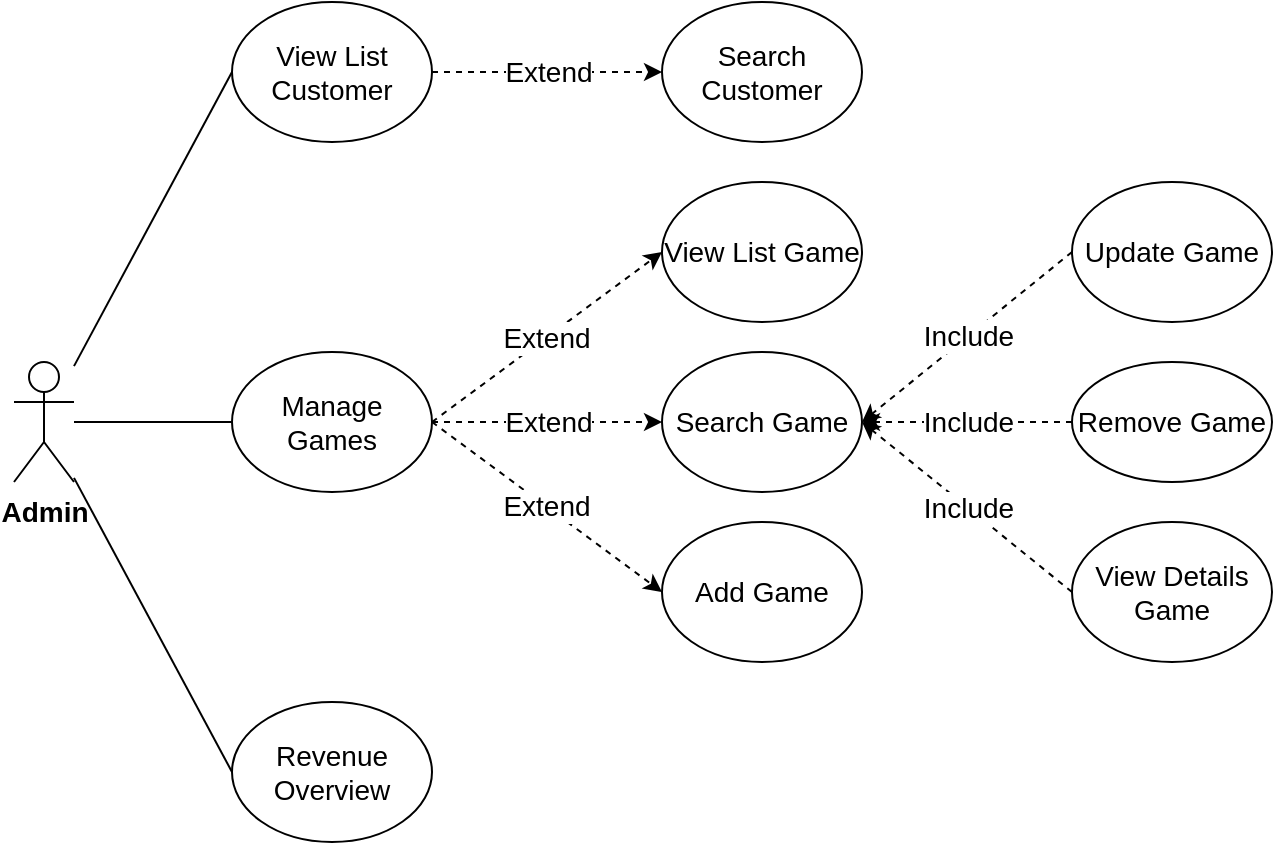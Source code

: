 <mxfile version="20.3.0" type="device"><diagram id="xjahpk4OnbIu6-VgcoBk" name="Page-1"><mxGraphModel dx="1550" dy="929" grid="1" gridSize="10" guides="1" tooltips="1" connect="1" arrows="1" fold="1" page="1" pageScale="1" pageWidth="850" pageHeight="1100" math="0" shadow="0"><root><mxCell id="0"/><mxCell id="1" parent="0"/><mxCell id="w-JGVBisWCpuKK_f6aIq-1" value="&lt;font style=&quot;font-size: 14px;&quot;&gt;&lt;b&gt;Admin&lt;/b&gt;&lt;/font&gt;" style="shape=umlActor;verticalLabelPosition=bottom;verticalAlign=top;html=1;outlineConnect=0;" parent="1" vertex="1"><mxGeometry x="101" y="450" width="30" height="60" as="geometry"/></mxCell><mxCell id="w-JGVBisWCpuKK_f6aIq-18" value="View List Customer" style="ellipse;whiteSpace=wrap;html=1;fontSize=14;" parent="1" vertex="1"><mxGeometry x="210" y="270" width="100" height="70" as="geometry"/></mxCell><mxCell id="w-JGVBisWCpuKK_f6aIq-19" value="Search Customer" style="ellipse;whiteSpace=wrap;html=1;fontSize=14;" parent="1" vertex="1"><mxGeometry x="425" y="270" width="100" height="70" as="geometry"/></mxCell><mxCell id="w-JGVBisWCpuKK_f6aIq-44" value="Manage Games" style="ellipse;whiteSpace=wrap;html=1;fontSize=14;" parent="1" vertex="1"><mxGeometry x="210" y="445" width="100" height="70" as="geometry"/></mxCell><mxCell id="w-JGVBisWCpuKK_f6aIq-45" value="Extend" style="endArrow=classic;html=1;rounded=0;fontSize=14;dashed=1;exitX=1;exitY=0.5;exitDx=0;exitDy=0;entryX=0;entryY=0.5;entryDx=0;entryDy=0;" parent="1" source="w-JGVBisWCpuKK_f6aIq-44" target="w-JGVBisWCpuKK_f6aIq-46" edge="1"><mxGeometry width="50" height="50" relative="1" as="geometry"><mxPoint x="299" y="830" as="sourcePoint"/><mxPoint x="299" y="720" as="targetPoint"/><Array as="points"/></mxGeometry></mxCell><mxCell id="w-JGVBisWCpuKK_f6aIq-46" value="Add Game" style="ellipse;whiteSpace=wrap;html=1;fontSize=14;" parent="1" vertex="1"><mxGeometry x="425" y="530" width="100" height="70" as="geometry"/></mxCell><mxCell id="w-JGVBisWCpuKK_f6aIq-48" value="View Details Game" style="ellipse;whiteSpace=wrap;html=1;fontSize=14;" parent="1" vertex="1"><mxGeometry x="630" y="530" width="100" height="70" as="geometry"/></mxCell><mxCell id="w-JGVBisWCpuKK_f6aIq-49" value="Extend" style="endArrow=classic;html=1;rounded=0;dashed=1;fontSize=14;exitX=1;exitY=0.5;exitDx=0;exitDy=0;entryX=0;entryY=0.5;entryDx=0;entryDy=0;" parent="1" source="w-JGVBisWCpuKK_f6aIq-44" target="w-JGVBisWCpuKK_f6aIq-50" edge="1"><mxGeometry width="50" height="50" relative="1" as="geometry"><mxPoint x="409" y="920" as="sourcePoint"/><mxPoint x="409" y="720" as="targetPoint"/></mxGeometry></mxCell><mxCell id="w-JGVBisWCpuKK_f6aIq-50" value="View List Game" style="ellipse;whiteSpace=wrap;html=1;fontSize=14;" parent="1" vertex="1"><mxGeometry x="425" y="360" width="100" height="70" as="geometry"/></mxCell><mxCell id="w-JGVBisWCpuKK_f6aIq-51" value="Search Game" style="ellipse;whiteSpace=wrap;html=1;fontSize=14;" parent="1" vertex="1"><mxGeometry x="425" y="445" width="100" height="70" as="geometry"/></mxCell><mxCell id="w-JGVBisWCpuKK_f6aIq-52" value="Extend" style="endArrow=classic;html=1;rounded=0;dashed=1;fontSize=14;exitX=1;exitY=0.5;exitDx=0;exitDy=0;entryX=0;entryY=0.5;entryDx=0;entryDy=0;" parent="1" source="w-JGVBisWCpuKK_f6aIq-44" target="w-JGVBisWCpuKK_f6aIq-51" edge="1"><mxGeometry width="50" height="50" relative="1" as="geometry"><mxPoint x="423.995" y="910.501" as="sourcePoint"/><mxPoint x="369" y="760" as="targetPoint"/></mxGeometry></mxCell><mxCell id="w-JGVBisWCpuKK_f6aIq-53" value="Include" style="endArrow=classic;html=1;rounded=0;fontSize=14;dashed=1;exitX=0;exitY=0.5;exitDx=0;exitDy=0;entryX=1;entryY=0.5;entryDx=0;entryDy=0;" parent="1" source="w-JGVBisWCpuKK_f6aIq-48" target="w-JGVBisWCpuKK_f6aIq-51" edge="1"><mxGeometry width="50" height="50" relative="1" as="geometry"><mxPoint x="225" y="820" as="sourcePoint"/><mxPoint x="315" y="920" as="targetPoint"/><Array as="points"/></mxGeometry></mxCell><mxCell id="w-JGVBisWCpuKK_f6aIq-54" value="Include" style="endArrow=classic;html=1;rounded=0;fontSize=14;dashed=1;entryX=1;entryY=0.5;entryDx=0;entryDy=0;exitX=0;exitY=0.5;exitDx=0;exitDy=0;" parent="1" source="w-JGVBisWCpuKK_f6aIq-57" target="w-JGVBisWCpuKK_f6aIq-51" edge="1"><mxGeometry width="50" height="50" relative="1" as="geometry"><mxPoint x="375" y="920" as="sourcePoint"/><mxPoint x="425" y="980" as="targetPoint"/><Array as="points"/></mxGeometry></mxCell><mxCell id="w-JGVBisWCpuKK_f6aIq-55" value="Include" style="endArrow=classic;html=1;rounded=0;fontSize=14;dashed=1;exitX=0;exitY=0.5;exitDx=0;exitDy=0;entryX=1;entryY=0.5;entryDx=0;entryDy=0;" parent="1" source="w-JGVBisWCpuKK_f6aIq-58" target="w-JGVBisWCpuKK_f6aIq-51" edge="1"><mxGeometry width="50" height="50" relative="1" as="geometry"><mxPoint x="569.645" y="839.749" as="sourcePoint"/><mxPoint x="495" y="830" as="targetPoint"/><Array as="points"/></mxGeometry></mxCell><mxCell id="w-JGVBisWCpuKK_f6aIq-57" value="Remove Game" style="ellipse;whiteSpace=wrap;html=1;fontSize=14;" parent="1" vertex="1"><mxGeometry x="630" y="450" width="100" height="60" as="geometry"/></mxCell><mxCell id="w-JGVBisWCpuKK_f6aIq-58" value="Update Game" style="ellipse;whiteSpace=wrap;html=1;fontSize=14;" parent="1" vertex="1"><mxGeometry x="630" y="360" width="100" height="70" as="geometry"/></mxCell><mxCell id="w-JGVBisWCpuKK_f6aIq-61" value="Revenue Overview" style="ellipse;whiteSpace=wrap;html=1;fontSize=14;" parent="1" vertex="1"><mxGeometry x="210" y="620" width="100" height="70" as="geometry"/></mxCell><mxCell id="w-JGVBisWCpuKK_f6aIq-63" value="" style="endArrow=none;html=1;rounded=0;fontSize=14;entryX=0;entryY=0.5;entryDx=0;entryDy=0;" parent="1" source="w-JGVBisWCpuKK_f6aIq-1" target="w-JGVBisWCpuKK_f6aIq-18" edge="1"><mxGeometry width="50" height="50" relative="1" as="geometry"><mxPoint x="181" y="640" as="sourcePoint"/><mxPoint x="210" y="405" as="targetPoint"/></mxGeometry></mxCell><mxCell id="w-JGVBisWCpuKK_f6aIq-64" value="" style="endArrow=none;html=1;rounded=0;fontSize=14;entryX=0;entryY=0.5;entryDx=0;entryDy=0;" parent="1" source="w-JGVBisWCpuKK_f6aIq-1" target="w-JGVBisWCpuKK_f6aIq-44" edge="1"><mxGeometry width="50" height="50" relative="1" as="geometry"><mxPoint x="141" y="485.673" as="sourcePoint"/><mxPoint x="386" y="415" as="targetPoint"/></mxGeometry></mxCell><mxCell id="kvGYoY6oqJAFbAeYPrVv-6" value="" style="endArrow=none;html=1;rounded=0;fontSize=14;entryX=0;entryY=0.5;entryDx=0;entryDy=0;" parent="1" source="w-JGVBisWCpuKK_f6aIq-1" target="w-JGVBisWCpuKK_f6aIq-61" edge="1"><mxGeometry width="50" height="50" relative="1" as="geometry"><mxPoint x="141" y="500.372" as="sourcePoint"/><mxPoint x="220" y="555" as="targetPoint"/></mxGeometry></mxCell><mxCell id="kvGYoY6oqJAFbAeYPrVv-14" value="Extend" style="endArrow=classic;html=1;rounded=0;dashed=1;fontSize=14;exitX=1;exitY=0.5;exitDx=0;exitDy=0;entryX=0;entryY=0.5;entryDx=0;entryDy=0;" parent="1" source="w-JGVBisWCpuKK_f6aIq-18" target="w-JGVBisWCpuKK_f6aIq-19" edge="1"><mxGeometry width="50" height="50" relative="1" as="geometry"><mxPoint x="330" y="450" as="sourcePoint"/><mxPoint x="445" y="450" as="targetPoint"/></mxGeometry></mxCell></root></mxGraphModel></diagram></mxfile>